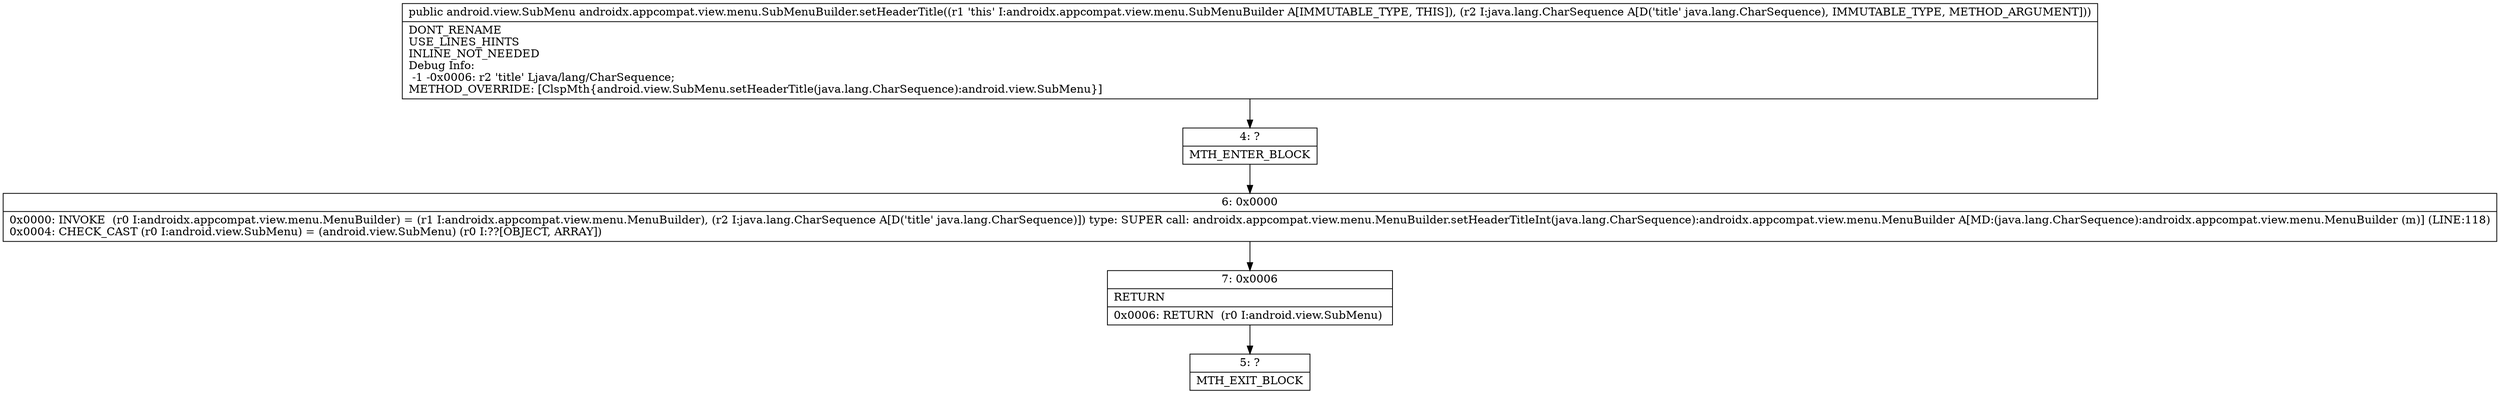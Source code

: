 digraph "CFG forandroidx.appcompat.view.menu.SubMenuBuilder.setHeaderTitle(Ljava\/lang\/CharSequence;)Landroid\/view\/SubMenu;" {
Node_4 [shape=record,label="{4\:\ ?|MTH_ENTER_BLOCK\l}"];
Node_6 [shape=record,label="{6\:\ 0x0000|0x0000: INVOKE  (r0 I:androidx.appcompat.view.menu.MenuBuilder) = (r1 I:androidx.appcompat.view.menu.MenuBuilder), (r2 I:java.lang.CharSequence A[D('title' java.lang.CharSequence)]) type: SUPER call: androidx.appcompat.view.menu.MenuBuilder.setHeaderTitleInt(java.lang.CharSequence):androidx.appcompat.view.menu.MenuBuilder A[MD:(java.lang.CharSequence):androidx.appcompat.view.menu.MenuBuilder (m)] (LINE:118)\l0x0004: CHECK_CAST (r0 I:android.view.SubMenu) = (android.view.SubMenu) (r0 I:??[OBJECT, ARRAY]) \l}"];
Node_7 [shape=record,label="{7\:\ 0x0006|RETURN\l|0x0006: RETURN  (r0 I:android.view.SubMenu) \l}"];
Node_5 [shape=record,label="{5\:\ ?|MTH_EXIT_BLOCK\l}"];
MethodNode[shape=record,label="{public android.view.SubMenu androidx.appcompat.view.menu.SubMenuBuilder.setHeaderTitle((r1 'this' I:androidx.appcompat.view.menu.SubMenuBuilder A[IMMUTABLE_TYPE, THIS]), (r2 I:java.lang.CharSequence A[D('title' java.lang.CharSequence), IMMUTABLE_TYPE, METHOD_ARGUMENT]))  | DONT_RENAME\lUSE_LINES_HINTS\lINLINE_NOT_NEEDED\lDebug Info:\l  \-1 \-0x0006: r2 'title' Ljava\/lang\/CharSequence;\lMETHOD_OVERRIDE: [ClspMth\{android.view.SubMenu.setHeaderTitle(java.lang.CharSequence):android.view.SubMenu\}]\l}"];
MethodNode -> Node_4;Node_4 -> Node_6;
Node_6 -> Node_7;
Node_7 -> Node_5;
}

